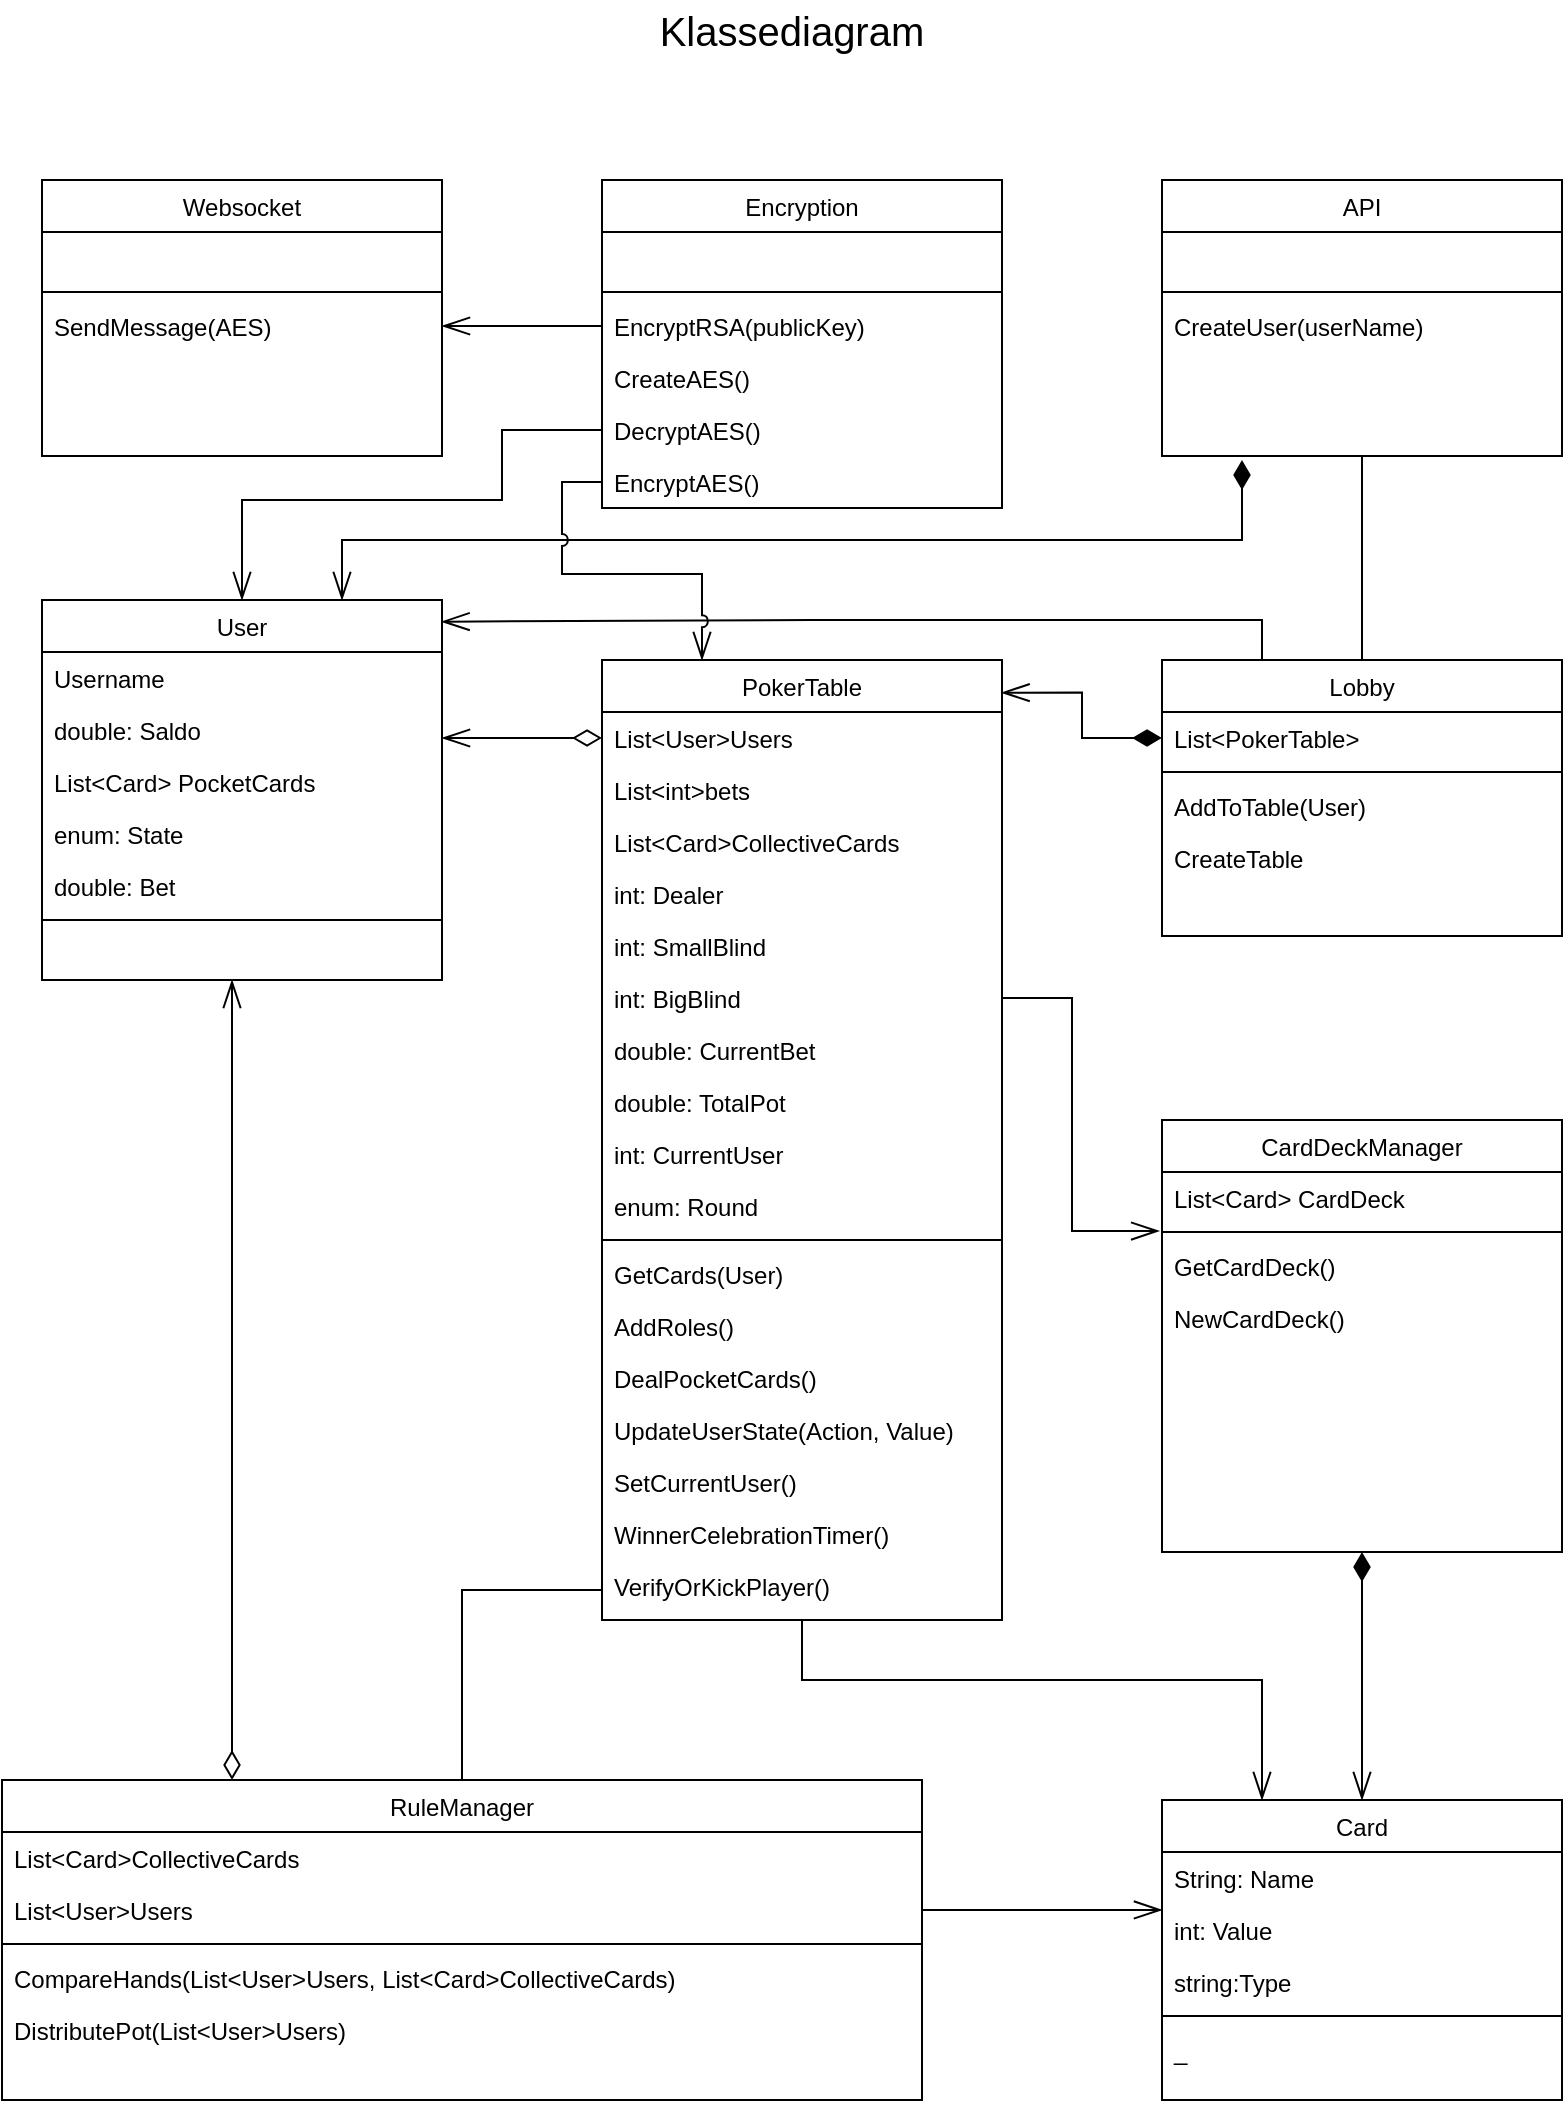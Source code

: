 <mxfile version="20.7.4" type="device"><diagram id="C5RBs43oDa-KdzZeNtuy" name="Page-1"><mxGraphModel dx="1194" dy="814" grid="1" gridSize="10" guides="1" tooltips="1" connect="1" arrows="1" fold="1" page="1" pageScale="1" pageWidth="827" pageHeight="1169" math="0" shadow="0"><root><mxCell id="WIyWlLk6GJQsqaUBKTNV-0"/><mxCell id="WIyWlLk6GJQsqaUBKTNV-1" parent="WIyWlLk6GJQsqaUBKTNV-0"/><mxCell id="g2CpuVn7bc5RLm2Ukf-G-10" style="edgeStyle=orthogonalEdgeStyle;rounded=0;orthogonalLoop=1;jettySize=auto;html=1;exitX=0.25;exitY=0;exitDx=0;exitDy=0;entryX=0.999;entryY=0.057;entryDx=0;entryDy=0;entryPerimeter=0;startArrow=none;startFill=0;endArrow=openThin;endFill=0;startSize=12;endSize=12;sourcePerimeterSpacing=12;targetPerimeterSpacing=12;" parent="WIyWlLk6GJQsqaUBKTNV-1" source="zkfFHV4jXpPFQw0GAbJ--0" target="WFrLbu0aOw9eVItHQ842-36" edge="1"><mxGeometry relative="1" as="geometry"/></mxCell><mxCell id="zkfFHV4jXpPFQw0GAbJ--0" value="Lobby" style="swimlane;fontStyle=0;align=center;verticalAlign=top;childLayout=stackLayout;horizontal=1;startSize=26;horizontalStack=0;resizeParent=1;resizeLast=0;collapsible=1;marginBottom=0;rounded=0;shadow=0;strokeWidth=1;" parent="WIyWlLk6GJQsqaUBKTNV-1" vertex="1"><mxGeometry x="600" y="370" width="200" height="138" as="geometry"><mxRectangle x="230" y="140" width="160" height="26" as="alternateBounds"/></mxGeometry></mxCell><mxCell id="WFrLbu0aOw9eVItHQ842-25" value="List&lt;PokerTable&gt;" style="text;align=left;verticalAlign=top;spacingLeft=4;spacingRight=4;overflow=hidden;rotatable=0;points=[[0,0.5],[1,0.5]];portConstraint=eastwest;" parent="zkfFHV4jXpPFQw0GAbJ--0" vertex="1"><mxGeometry y="26" width="200" height="26" as="geometry"/></mxCell><mxCell id="zkfFHV4jXpPFQw0GAbJ--4" value="" style="line;html=1;strokeWidth=1;align=left;verticalAlign=middle;spacingTop=-1;spacingLeft=3;spacingRight=3;rotatable=0;labelPosition=right;points=[];portConstraint=eastwest;" parent="zkfFHV4jXpPFQw0GAbJ--0" vertex="1"><mxGeometry y="52" width="200" height="8" as="geometry"/></mxCell><mxCell id="zkfFHV4jXpPFQw0GAbJ--5" value="AddToTable(User)" style="text;align=left;verticalAlign=top;spacingLeft=4;spacingRight=4;overflow=hidden;rotatable=0;points=[[0,0.5],[1,0.5]];portConstraint=eastwest;" parent="zkfFHV4jXpPFQw0GAbJ--0" vertex="1"><mxGeometry y="60" width="200" height="26" as="geometry"/></mxCell><mxCell id="WFrLbu0aOw9eVItHQ842-24" value="CreateTable" style="text;align=left;verticalAlign=top;spacingLeft=4;spacingRight=4;overflow=hidden;rotatable=0;points=[[0,0.5],[1,0.5]];portConstraint=eastwest;" parent="zkfFHV4jXpPFQw0GAbJ--0" vertex="1"><mxGeometry y="86" width="200" height="26" as="geometry"/></mxCell><mxCell id="zkfFHV4jXpPFQw0GAbJ--13" value="Encryption" style="swimlane;fontStyle=0;align=center;verticalAlign=top;childLayout=stackLayout;horizontal=1;startSize=26;horizontalStack=0;resizeParent=1;resizeLast=0;collapsible=1;marginBottom=0;rounded=0;shadow=0;strokeWidth=1;" parent="WIyWlLk6GJQsqaUBKTNV-1" vertex="1"><mxGeometry x="320" y="130" width="200" height="164" as="geometry"><mxRectangle x="340" y="380" width="170" height="26" as="alternateBounds"/></mxGeometry></mxCell><mxCell id="zkfFHV4jXpPFQw0GAbJ--14" value=" " style="text;align=left;verticalAlign=top;spacingLeft=4;spacingRight=4;overflow=hidden;rotatable=0;points=[[0,0.5],[1,0.5]];portConstraint=eastwest;" parent="zkfFHV4jXpPFQw0GAbJ--13" vertex="1"><mxGeometry y="26" width="200" height="26" as="geometry"/></mxCell><mxCell id="zkfFHV4jXpPFQw0GAbJ--15" value="" style="line;html=1;strokeWidth=1;align=left;verticalAlign=middle;spacingTop=-1;spacingLeft=3;spacingRight=3;rotatable=0;labelPosition=right;points=[];portConstraint=eastwest;" parent="zkfFHV4jXpPFQw0GAbJ--13" vertex="1"><mxGeometry y="52" width="200" height="8" as="geometry"/></mxCell><mxCell id="WFrLbu0aOw9eVItHQ842-3" value="EncryptRSA(publicKey)" style="text;align=left;verticalAlign=top;spacingLeft=4;spacingRight=4;overflow=hidden;rotatable=0;points=[[0,0.5],[1,0.5]];portConstraint=eastwest;" parent="zkfFHV4jXpPFQw0GAbJ--13" vertex="1"><mxGeometry y="60" width="200" height="26" as="geometry"/></mxCell><mxCell id="WFrLbu0aOw9eVItHQ842-13" value="CreateAES()" style="text;align=left;verticalAlign=top;spacingLeft=4;spacingRight=4;overflow=hidden;rotatable=0;points=[[0,0.5],[1,0.5]];portConstraint=eastwest;" parent="zkfFHV4jXpPFQw0GAbJ--13" vertex="1"><mxGeometry y="86" width="200" height="26" as="geometry"/></mxCell><mxCell id="WFrLbu0aOw9eVItHQ842-12" value="DecryptAES()" style="text;align=left;verticalAlign=top;spacingLeft=4;spacingRight=4;overflow=hidden;rotatable=0;points=[[0,0.5],[1,0.5]];portConstraint=eastwest;" parent="zkfFHV4jXpPFQw0GAbJ--13" vertex="1"><mxGeometry y="112" width="200" height="26" as="geometry"/></mxCell><mxCell id="WFrLbu0aOw9eVItHQ842-27" value="EncryptAES()" style="text;align=left;verticalAlign=top;spacingLeft=4;spacingRight=4;overflow=hidden;rotatable=0;points=[[0,0.5],[1,0.5]];portConstraint=eastwest;" parent="zkfFHV4jXpPFQw0GAbJ--13" vertex="1"><mxGeometry y="138" width="200" height="26" as="geometry"/></mxCell><mxCell id="zkfFHV4jXpPFQw0GAbJ--17" value="Card" style="swimlane;fontStyle=0;align=center;verticalAlign=top;childLayout=stackLayout;horizontal=1;startSize=26;horizontalStack=0;resizeParent=1;resizeLast=0;collapsible=1;marginBottom=0;rounded=0;shadow=0;strokeWidth=1;" parent="WIyWlLk6GJQsqaUBKTNV-1" vertex="1"><mxGeometry x="600" y="940" width="200" height="150" as="geometry"><mxRectangle x="550" y="140" width="160" height="26" as="alternateBounds"/></mxGeometry></mxCell><mxCell id="zkfFHV4jXpPFQw0GAbJ--18" value="String: Name" style="text;align=left;verticalAlign=top;spacingLeft=4;spacingRight=4;overflow=hidden;rotatable=0;points=[[0,0.5],[1,0.5]];portConstraint=eastwest;" parent="zkfFHV4jXpPFQw0GAbJ--17" vertex="1"><mxGeometry y="26" width="200" height="26" as="geometry"/></mxCell><mxCell id="zkfFHV4jXpPFQw0GAbJ--19" value="int: Value" style="text;align=left;verticalAlign=top;spacingLeft=4;spacingRight=4;overflow=hidden;rotatable=0;points=[[0,0.5],[1,0.5]];portConstraint=eastwest;rounded=0;shadow=0;html=0;" parent="zkfFHV4jXpPFQw0GAbJ--17" vertex="1"><mxGeometry y="52" width="200" height="26" as="geometry"/></mxCell><mxCell id="zkfFHV4jXpPFQw0GAbJ--20" value="string:Type" style="text;align=left;verticalAlign=top;spacingLeft=4;spacingRight=4;overflow=hidden;rotatable=0;points=[[0,0.5],[1,0.5]];portConstraint=eastwest;rounded=0;shadow=0;html=0;" parent="zkfFHV4jXpPFQw0GAbJ--17" vertex="1"><mxGeometry y="78" width="200" height="26" as="geometry"/></mxCell><mxCell id="zkfFHV4jXpPFQw0GAbJ--23" value="" style="line;html=1;strokeWidth=1;align=left;verticalAlign=middle;spacingTop=-1;spacingLeft=3;spacingRight=3;rotatable=0;labelPosition=right;points=[];portConstraint=eastwest;" parent="zkfFHV4jXpPFQw0GAbJ--17" vertex="1"><mxGeometry y="104" width="200" height="8" as="geometry"/></mxCell><mxCell id="zkfFHV4jXpPFQw0GAbJ--25" value="_" style="text;align=left;verticalAlign=top;spacingLeft=4;spacingRight=4;overflow=hidden;rotatable=0;points=[[0,0.5],[1,0.5]];portConstraint=eastwest;" parent="zkfFHV4jXpPFQw0GAbJ--17" vertex="1"><mxGeometry y="112" width="200" height="26" as="geometry"/></mxCell><mxCell id="g2CpuVn7bc5RLm2Ukf-G-5" style="edgeStyle=orthogonalEdgeStyle;rounded=0;orthogonalLoop=1;jettySize=auto;html=1;entryX=0.5;entryY=0;entryDx=0;entryDy=0;startArrow=diamondThin;startFill=1;endArrow=openThin;endFill=0;startSize=12;endSize=12;sourcePerimeterSpacing=12;targetPerimeterSpacing=12;exitX=0.5;exitY=1;exitDx=0;exitDy=0;" parent="WIyWlLk6GJQsqaUBKTNV-1" source="WFrLbu0aOw9eVItHQ842-4" target="zkfFHV4jXpPFQw0GAbJ--17" edge="1"><mxGeometry relative="1" as="geometry"/></mxCell><mxCell id="WFrLbu0aOw9eVItHQ842-4" value="CardDeckManager" style="swimlane;fontStyle=0;align=center;verticalAlign=top;childLayout=stackLayout;horizontal=1;startSize=26;horizontalStack=0;resizeParent=1;resizeLast=0;collapsible=1;marginBottom=0;rounded=0;shadow=0;strokeWidth=1;" parent="WIyWlLk6GJQsqaUBKTNV-1" vertex="1"><mxGeometry x="600" y="600" width="200" height="216" as="geometry"><mxRectangle x="550" y="140" width="160" height="26" as="alternateBounds"/></mxGeometry></mxCell><mxCell id="WFrLbu0aOw9eVItHQ842-5" value="List&lt;Card&gt; CardDeck" style="text;align=left;verticalAlign=top;spacingLeft=4;spacingRight=4;overflow=hidden;rotatable=0;points=[[0,0.5],[1,0.5]];portConstraint=eastwest;" parent="WFrLbu0aOw9eVItHQ842-4" vertex="1"><mxGeometry y="26" width="200" height="26" as="geometry"/></mxCell><mxCell id="WFrLbu0aOw9eVItHQ842-10" value="" style="line;html=1;strokeWidth=1;align=left;verticalAlign=middle;spacingTop=-1;spacingLeft=3;spacingRight=3;rotatable=0;labelPosition=right;points=[];portConstraint=eastwest;" parent="WFrLbu0aOw9eVItHQ842-4" vertex="1"><mxGeometry y="52" width="200" height="8" as="geometry"/></mxCell><mxCell id="WFrLbu0aOw9eVItHQ842-11" value="GetCardDeck()" style="text;align=left;verticalAlign=top;spacingLeft=4;spacingRight=4;overflow=hidden;rotatable=0;points=[[0,0.5],[1,0.5]];portConstraint=eastwest;" parent="WFrLbu0aOw9eVItHQ842-4" vertex="1"><mxGeometry y="60" width="200" height="26" as="geometry"/></mxCell><mxCell id="WFrLbu0aOw9eVItHQ842-26" value="NewCardDeck()" style="text;align=left;verticalAlign=top;spacingLeft=4;spacingRight=4;overflow=hidden;rotatable=0;points=[[0,0.5],[1,0.5]];portConstraint=eastwest;" parent="WFrLbu0aOw9eVItHQ842-4" vertex="1"><mxGeometry y="86" width="200" height="26" as="geometry"/></mxCell><mxCell id="g2CpuVn7bc5RLm2Ukf-G-0" style="edgeStyle=orthogonalEdgeStyle;rounded=0;orthogonalLoop=1;jettySize=auto;html=1;entryX=0.5;entryY=0;entryDx=0;entryDy=0;endArrow=none;endFill=0;" parent="WIyWlLk6GJQsqaUBKTNV-1" source="WFrLbu0aOw9eVItHQ842-14" target="zkfFHV4jXpPFQw0GAbJ--0" edge="1"><mxGeometry relative="1" as="geometry"/></mxCell><mxCell id="g2CpuVn7bc5RLm2Ukf-G-9" style="edgeStyle=orthogonalEdgeStyle;rounded=0;orthogonalLoop=1;jettySize=auto;html=1;entryX=0.75;entryY=0;entryDx=0;entryDy=0;startArrow=diamondThin;startFill=1;endArrow=openThin;endFill=0;startSize=12;endSize=12;sourcePerimeterSpacing=12;targetPerimeterSpacing=12;" parent="WIyWlLk6GJQsqaUBKTNV-1" target="WFrLbu0aOw9eVItHQ842-36" edge="1"><mxGeometry relative="1" as="geometry"><mxPoint x="640" y="270" as="sourcePoint"/><Array as="points"><mxPoint x="640" y="310"/><mxPoint x="190" y="310"/></Array></mxGeometry></mxCell><mxCell id="WFrLbu0aOw9eVItHQ842-14" value="API" style="swimlane;fontStyle=0;align=center;verticalAlign=top;childLayout=stackLayout;horizontal=1;startSize=26;horizontalStack=0;resizeParent=1;resizeLast=0;collapsible=1;marginBottom=0;rounded=0;shadow=0;strokeWidth=1;" parent="WIyWlLk6GJQsqaUBKTNV-1" vertex="1"><mxGeometry x="600" y="130" width="200" height="138" as="geometry"><mxRectangle x="340" y="380" width="170" height="26" as="alternateBounds"/></mxGeometry></mxCell><mxCell id="WFrLbu0aOw9eVItHQ842-15" value=" " style="text;align=left;verticalAlign=top;spacingLeft=4;spacingRight=4;overflow=hidden;rotatable=0;points=[[0,0.5],[1,0.5]];portConstraint=eastwest;" parent="WFrLbu0aOw9eVItHQ842-14" vertex="1"><mxGeometry y="26" width="200" height="26" as="geometry"/></mxCell><mxCell id="WFrLbu0aOw9eVItHQ842-16" value="" style="line;html=1;strokeWidth=1;align=left;verticalAlign=middle;spacingTop=-1;spacingLeft=3;spacingRight=3;rotatable=0;labelPosition=right;points=[];portConstraint=eastwest;" parent="WFrLbu0aOw9eVItHQ842-14" vertex="1"><mxGeometry y="52" width="200" height="8" as="geometry"/></mxCell><mxCell id="WFrLbu0aOw9eVItHQ842-17" value="CreateUser(userName)" style="text;align=left;verticalAlign=top;spacingLeft=4;spacingRight=4;overflow=hidden;rotatable=0;points=[[0,0.5],[1,0.5]];portConstraint=eastwest;" parent="WFrLbu0aOw9eVItHQ842-14" vertex="1"><mxGeometry y="60" width="200" height="26" as="geometry"/></mxCell><mxCell id="WFrLbu0aOw9eVItHQ842-20" value="PokerTable" style="swimlane;fontStyle=0;align=center;verticalAlign=top;childLayout=stackLayout;horizontal=1;startSize=26;horizontalStack=0;resizeParent=1;resizeLast=0;collapsible=1;marginBottom=0;rounded=0;shadow=0;strokeWidth=1;" parent="WIyWlLk6GJQsqaUBKTNV-1" vertex="1"><mxGeometry x="320" y="370" width="200" height="480" as="geometry"><mxRectangle x="230" y="140" width="160" height="26" as="alternateBounds"/></mxGeometry></mxCell><mxCell id="WFrLbu0aOw9eVItHQ842-43" value="List&lt;User&gt;Users" style="text;align=left;verticalAlign=top;spacingLeft=4;spacingRight=4;overflow=hidden;rotatable=0;points=[[0,0.5],[1,0.5]];portConstraint=eastwest;" parent="WFrLbu0aOw9eVItHQ842-20" vertex="1"><mxGeometry y="26" width="200" height="26" as="geometry"/></mxCell><mxCell id="WFrLbu0aOw9eVItHQ842-48" value="List&lt;int&gt;bets" style="text;align=left;verticalAlign=top;spacingLeft=4;spacingRight=4;overflow=hidden;rotatable=0;points=[[0,0.5],[1,0.5]];portConstraint=eastwest;" parent="WFrLbu0aOw9eVItHQ842-20" vertex="1"><mxGeometry y="52" width="200" height="26" as="geometry"/></mxCell><mxCell id="yhYtkNrn_32uBkW9VBf4-6" value="List&lt;Card&gt;CollectiveCards" style="text;align=left;verticalAlign=top;spacingLeft=4;spacingRight=4;overflow=hidden;rotatable=0;points=[[0,0.5],[1,0.5]];portConstraint=eastwest;" parent="WFrLbu0aOw9eVItHQ842-20" vertex="1"><mxGeometry y="78" width="200" height="26" as="geometry"/></mxCell><mxCell id="WFrLbu0aOw9eVItHQ842-44" value="int: Dealer " style="text;align=left;verticalAlign=top;spacingLeft=4;spacingRight=4;overflow=hidden;rotatable=0;points=[[0,0.5],[1,0.5]];portConstraint=eastwest;" parent="WFrLbu0aOw9eVItHQ842-20" vertex="1"><mxGeometry y="104" width="200" height="26" as="geometry"/></mxCell><mxCell id="WFrLbu0aOw9eVItHQ842-45" value="int: SmallBlind" style="text;align=left;verticalAlign=top;spacingLeft=4;spacingRight=4;overflow=hidden;rotatable=0;points=[[0,0.5],[1,0.5]];portConstraint=eastwest;" parent="WFrLbu0aOw9eVItHQ842-20" vertex="1"><mxGeometry y="130" width="200" height="26" as="geometry"/></mxCell><mxCell id="WFrLbu0aOw9eVItHQ842-46" value="int: BigBlind" style="text;align=left;verticalAlign=top;spacingLeft=4;spacingRight=4;overflow=hidden;rotatable=0;points=[[0,0.5],[1,0.5]];portConstraint=eastwest;" parent="WFrLbu0aOw9eVItHQ842-20" vertex="1"><mxGeometry y="156" width="200" height="26" as="geometry"/></mxCell><mxCell id="yhYtkNrn_32uBkW9VBf4-2" value="double: CurrentBet" style="text;align=left;verticalAlign=top;spacingLeft=4;spacingRight=4;overflow=hidden;rotatable=0;points=[[0,0.5],[1,0.5]];portConstraint=eastwest;" parent="WFrLbu0aOw9eVItHQ842-20" vertex="1"><mxGeometry y="182" width="200" height="26" as="geometry"/></mxCell><mxCell id="RgYvJ4ODF3j2oK7oiL2H-4" value="double: TotalPot" style="text;align=left;verticalAlign=top;spacingLeft=4;spacingRight=4;overflow=hidden;rotatable=0;points=[[0,0.5],[1,0.5]];portConstraint=eastwest;" parent="WFrLbu0aOw9eVItHQ842-20" vertex="1"><mxGeometry y="208" width="200" height="26" as="geometry"/></mxCell><mxCell id="yhYtkNrn_32uBkW9VBf4-3" value="int: CurrentUser" style="text;align=left;verticalAlign=top;spacingLeft=4;spacingRight=4;overflow=hidden;rotatable=0;points=[[0,0.5],[1,0.5]];portConstraint=eastwest;" parent="WFrLbu0aOw9eVItHQ842-20" vertex="1"><mxGeometry y="234" width="200" height="26" as="geometry"/></mxCell><mxCell id="yhYtkNrn_32uBkW9VBf4-7" value="enum: Round" style="text;align=left;verticalAlign=top;spacingLeft=4;spacingRight=4;overflow=hidden;rotatable=0;points=[[0,0.5],[1,0.5]];portConstraint=eastwest;" parent="WFrLbu0aOw9eVItHQ842-20" vertex="1"><mxGeometry y="260" width="200" height="26" as="geometry"/></mxCell><mxCell id="WFrLbu0aOw9eVItHQ842-22" value="" style="line;html=1;strokeWidth=1;align=left;verticalAlign=middle;spacingTop=-1;spacingLeft=3;spacingRight=3;rotatable=0;labelPosition=right;points=[];portConstraint=eastwest;" parent="WFrLbu0aOw9eVItHQ842-20" vertex="1"><mxGeometry y="286" width="200" height="8" as="geometry"/></mxCell><mxCell id="WFrLbu0aOw9eVItHQ842-23" value="GetCards(User)" style="text;align=left;verticalAlign=top;spacingLeft=4;spacingRight=4;overflow=hidden;rotatable=0;points=[[0,0.5],[1,0.5]];portConstraint=eastwest;" parent="WFrLbu0aOw9eVItHQ842-20" vertex="1"><mxGeometry y="294" width="200" height="26" as="geometry"/></mxCell><mxCell id="WFrLbu0aOw9eVItHQ842-28" value="AddRoles()" style="text;align=left;verticalAlign=top;spacingLeft=4;spacingRight=4;overflow=hidden;rotatable=0;points=[[0,0.5],[1,0.5]];portConstraint=eastwest;" parent="WFrLbu0aOw9eVItHQ842-20" vertex="1"><mxGeometry y="320" width="200" height="26" as="geometry"/></mxCell><mxCell id="WFrLbu0aOw9eVItHQ842-29" value="DealPocketCards()" style="text;align=left;verticalAlign=top;spacingLeft=4;spacingRight=4;overflow=hidden;rotatable=0;points=[[0,0.5],[1,0.5]];portConstraint=eastwest;" parent="WFrLbu0aOw9eVItHQ842-20" vertex="1"><mxGeometry y="346" width="200" height="26" as="geometry"/></mxCell><mxCell id="yhYtkNrn_32uBkW9VBf4-0" value="UpdateUserState(Action, Value)" style="text;align=left;verticalAlign=top;spacingLeft=4;spacingRight=4;overflow=hidden;rotatable=0;points=[[0,0.5],[1,0.5]];portConstraint=eastwest;" parent="WFrLbu0aOw9eVItHQ842-20" vertex="1"><mxGeometry y="372" width="200" height="26" as="geometry"/></mxCell><mxCell id="yhYtkNrn_32uBkW9VBf4-4" value="SetCurrentUser()" style="text;align=left;verticalAlign=top;spacingLeft=4;spacingRight=4;overflow=hidden;rotatable=0;points=[[0,0.5],[1,0.5]];portConstraint=eastwest;" parent="WFrLbu0aOw9eVItHQ842-20" vertex="1"><mxGeometry y="398" width="200" height="26" as="geometry"/></mxCell><mxCell id="RgYvJ4ODF3j2oK7oiL2H-8" value="WinnerCelebrationTimer()" style="text;align=left;verticalAlign=top;spacingLeft=4;spacingRight=4;overflow=hidden;rotatable=0;points=[[0,0.5],[1,0.5]];portConstraint=eastwest;" parent="WFrLbu0aOw9eVItHQ842-20" vertex="1"><mxGeometry y="424" width="200" height="26" as="geometry"/></mxCell><mxCell id="RgYvJ4ODF3j2oK7oiL2H-7" value="VerifyOrKickPlayer()" style="text;align=left;verticalAlign=top;spacingLeft=4;spacingRight=4;overflow=hidden;rotatable=0;points=[[0,0.5],[1,0.5]];portConstraint=eastwest;" parent="WFrLbu0aOw9eVItHQ842-20" vertex="1"><mxGeometry y="450" width="200" height="30" as="geometry"/></mxCell><mxCell id="g2CpuVn7bc5RLm2Ukf-G-13" style="edgeStyle=orthogonalEdgeStyle;rounded=0;orthogonalLoop=1;jettySize=auto;html=1;exitX=0.25;exitY=0;exitDx=0;exitDy=0;entryX=0.475;entryY=1;entryDx=0;entryDy=0;entryPerimeter=0;startArrow=diamondThin;startFill=0;endArrow=openThin;endFill=0;startSize=12;endSize=12;sourcePerimeterSpacing=12;targetPerimeterSpacing=12;" parent="WIyWlLk6GJQsqaUBKTNV-1" source="WFrLbu0aOw9eVItHQ842-30" target="WFrLbu0aOw9eVItHQ842-41" edge="1"><mxGeometry relative="1" as="geometry"/></mxCell><mxCell id="WFrLbu0aOw9eVItHQ842-30" value="RuleManager" style="swimlane;fontStyle=0;align=center;verticalAlign=top;childLayout=stackLayout;horizontal=1;startSize=26;horizontalStack=0;resizeParent=1;resizeLast=0;collapsible=1;marginBottom=0;rounded=0;shadow=0;strokeWidth=1;" parent="WIyWlLk6GJQsqaUBKTNV-1" vertex="1"><mxGeometry x="20" y="930" width="460" height="160" as="geometry"><mxRectangle x="550" y="140" width="160" height="26" as="alternateBounds"/></mxGeometry></mxCell><mxCell id="WFrLbu0aOw9eVItHQ842-31" value="List&lt;Card&gt;CollectiveCards" style="text;align=left;verticalAlign=top;spacingLeft=4;spacingRight=4;overflow=hidden;rotatable=0;points=[[0,0.5],[1,0.5]];portConstraint=eastwest;" parent="WFrLbu0aOw9eVItHQ842-30" vertex="1"><mxGeometry y="26" width="460" height="26" as="geometry"/></mxCell><mxCell id="WFrLbu0aOw9eVItHQ842-35" value="List&lt;User&gt;Users" style="text;align=left;verticalAlign=top;spacingLeft=4;spacingRight=4;overflow=hidden;rotatable=0;points=[[0,0.5],[1,0.5]];portConstraint=eastwest;" parent="WFrLbu0aOw9eVItHQ842-30" vertex="1"><mxGeometry y="52" width="460" height="26" as="geometry"/></mxCell><mxCell id="WFrLbu0aOw9eVItHQ842-32" value="" style="line;html=1;strokeWidth=1;align=left;verticalAlign=middle;spacingTop=-1;spacingLeft=3;spacingRight=3;rotatable=0;labelPosition=right;points=[];portConstraint=eastwest;" parent="WFrLbu0aOw9eVItHQ842-30" vertex="1"><mxGeometry y="78" width="460" height="8" as="geometry"/></mxCell><mxCell id="WFrLbu0aOw9eVItHQ842-33" value="CompareHands(List&lt;User&gt;Users, List&lt;Card&gt;CollectiveCards)" style="text;align=left;verticalAlign=top;spacingLeft=4;spacingRight=4;overflow=hidden;rotatable=0;points=[[0,0.5],[1,0.5]];portConstraint=eastwest;" parent="WFrLbu0aOw9eVItHQ842-30" vertex="1"><mxGeometry y="86" width="460" height="26" as="geometry"/></mxCell><mxCell id="RgYvJ4ODF3j2oK7oiL2H-5" value="DistributePot(List&lt;User&gt;Users)" style="text;align=left;verticalAlign=top;spacingLeft=4;spacingRight=4;overflow=hidden;rotatable=0;points=[[0,0.5],[1,0.5]];portConstraint=eastwest;" parent="WFrLbu0aOw9eVItHQ842-30" vertex="1"><mxGeometry y="112" width="460" height="26" as="geometry"/></mxCell><mxCell id="WFrLbu0aOw9eVItHQ842-36" value="User" style="swimlane;fontStyle=0;align=center;verticalAlign=top;childLayout=stackLayout;horizontal=1;startSize=26;horizontalStack=0;resizeParent=1;resizeLast=0;collapsible=1;marginBottom=0;rounded=0;shadow=0;strokeWidth=1;" parent="WIyWlLk6GJQsqaUBKTNV-1" vertex="1"><mxGeometry x="40" y="340" width="200" height="190" as="geometry"><mxRectangle x="340" y="380" width="170" height="26" as="alternateBounds"/></mxGeometry></mxCell><mxCell id="WFrLbu0aOw9eVItHQ842-37" value="Username" style="text;align=left;verticalAlign=top;spacingLeft=4;spacingRight=4;overflow=hidden;rotatable=0;points=[[0,0.5],[1,0.5]];portConstraint=eastwest;" parent="WFrLbu0aOw9eVItHQ842-36" vertex="1"><mxGeometry y="26" width="200" height="26" as="geometry"/></mxCell><mxCell id="WFrLbu0aOw9eVItHQ842-40" value="double: Saldo" style="text;align=left;verticalAlign=top;spacingLeft=4;spacingRight=4;overflow=hidden;rotatable=0;points=[[0,0.5],[1,0.5]];portConstraint=eastwest;" parent="WFrLbu0aOw9eVItHQ842-36" vertex="1"><mxGeometry y="52" width="200" height="26" as="geometry"/></mxCell><mxCell id="WFrLbu0aOw9eVItHQ842-42" value="List&lt;Card&gt; PocketCards" style="text;align=left;verticalAlign=top;spacingLeft=4;spacingRight=4;overflow=hidden;rotatable=0;points=[[0,0.5],[1,0.5]];portConstraint=eastwest;" parent="WFrLbu0aOw9eVItHQ842-36" vertex="1"><mxGeometry y="78" width="200" height="26" as="geometry"/></mxCell><mxCell id="WFrLbu0aOw9eVItHQ842-47" value="enum: State" style="text;align=left;verticalAlign=top;spacingLeft=4;spacingRight=4;overflow=hidden;rotatable=0;points=[[0,0.5],[1,0.5]];portConstraint=eastwest;" parent="WFrLbu0aOw9eVItHQ842-36" vertex="1"><mxGeometry y="104" width="200" height="26" as="geometry"/></mxCell><mxCell id="WFrLbu0aOw9eVItHQ842-49" value="double: Bet" style="text;align=left;verticalAlign=top;spacingLeft=4;spacingRight=4;overflow=hidden;rotatable=0;points=[[0,0.5],[1,0.5]];portConstraint=eastwest;" parent="WFrLbu0aOw9eVItHQ842-36" vertex="1"><mxGeometry y="130" width="200" height="26" as="geometry"/></mxCell><mxCell id="WFrLbu0aOw9eVItHQ842-38" value="" style="line;html=1;strokeWidth=1;align=left;verticalAlign=middle;spacingTop=-1;spacingLeft=3;spacingRight=3;rotatable=0;labelPosition=right;points=[];portConstraint=eastwest;" parent="WFrLbu0aOw9eVItHQ842-36" vertex="1"><mxGeometry y="156" width="200" height="8" as="geometry"/></mxCell><mxCell id="WFrLbu0aOw9eVItHQ842-41" value=" " style="text;align=left;verticalAlign=top;spacingLeft=4;spacingRight=4;overflow=hidden;rotatable=0;points=[[0,0.5],[1,0.5]];portConstraint=eastwest;" parent="WFrLbu0aOw9eVItHQ842-36" vertex="1"><mxGeometry y="164" width="200" height="26" as="geometry"/></mxCell><mxCell id="RgYvJ4ODF3j2oK7oiL2H-0" value="Websocket" style="swimlane;fontStyle=0;align=center;verticalAlign=top;childLayout=stackLayout;horizontal=1;startSize=26;horizontalStack=0;resizeParent=1;resizeLast=0;collapsible=1;marginBottom=0;rounded=0;shadow=0;strokeWidth=1;" parent="WIyWlLk6GJQsqaUBKTNV-1" vertex="1"><mxGeometry x="40" y="130" width="200" height="138" as="geometry"><mxRectangle x="340" y="380" width="170" height="26" as="alternateBounds"/></mxGeometry></mxCell><mxCell id="RgYvJ4ODF3j2oK7oiL2H-1" value=" " style="text;align=left;verticalAlign=top;spacingLeft=4;spacingRight=4;overflow=hidden;rotatable=0;points=[[0,0.5],[1,0.5]];portConstraint=eastwest;" parent="RgYvJ4ODF3j2oK7oiL2H-0" vertex="1"><mxGeometry y="26" width="200" height="26" as="geometry"/></mxCell><mxCell id="RgYvJ4ODF3j2oK7oiL2H-2" value="" style="line;html=1;strokeWidth=1;align=left;verticalAlign=middle;spacingTop=-1;spacingLeft=3;spacingRight=3;rotatable=0;labelPosition=right;points=[];portConstraint=eastwest;" parent="RgYvJ4ODF3j2oK7oiL2H-0" vertex="1"><mxGeometry y="52" width="200" height="8" as="geometry"/></mxCell><mxCell id="g2CpuVn7bc5RLm2Ukf-G-18" value="SendMessage(AES)" style="text;align=left;verticalAlign=top;spacingLeft=4;spacingRight=4;overflow=hidden;rotatable=0;points=[[0,0.5],[1,0.5]];portConstraint=eastwest;" parent="RgYvJ4ODF3j2oK7oiL2H-0" vertex="1"><mxGeometry y="60" width="200" height="26" as="geometry"/></mxCell><mxCell id="g2CpuVn7bc5RLm2Ukf-G-1" style="edgeStyle=orthogonalEdgeStyle;rounded=0;orthogonalLoop=1;jettySize=auto;html=1;entryX=0.999;entryY=0.034;entryDx=0;entryDy=0;entryPerimeter=0;endArrow=openThin;endFill=0;endSize=12;startArrow=diamondThin;startFill=1;targetPerimeterSpacing=12;sourcePerimeterSpacing=12;startSize=12;exitX=0;exitY=0.5;exitDx=0;exitDy=0;" parent="WIyWlLk6GJQsqaUBKTNV-1" source="WFrLbu0aOw9eVItHQ842-25" target="WFrLbu0aOw9eVItHQ842-20" edge="1"><mxGeometry relative="1" as="geometry"/></mxCell><mxCell id="g2CpuVn7bc5RLm2Ukf-G-3" style="edgeStyle=orthogonalEdgeStyle;rounded=0;orthogonalLoop=1;jettySize=auto;html=1;entryX=-0.007;entryY=1.136;entryDx=0;entryDy=0;entryPerimeter=0;startArrow=none;startFill=0;endArrow=openThin;endFill=0;startSize=12;endSize=12;sourcePerimeterSpacing=12;targetPerimeterSpacing=12;exitX=1;exitY=0.5;exitDx=0;exitDy=0;" parent="WIyWlLk6GJQsqaUBKTNV-1" source="WFrLbu0aOw9eVItHQ842-46" target="WFrLbu0aOw9eVItHQ842-5" edge="1"><mxGeometry relative="1" as="geometry"/></mxCell><mxCell id="g2CpuVn7bc5RLm2Ukf-G-6" style="edgeStyle=orthogonalEdgeStyle;rounded=0;orthogonalLoop=1;jettySize=auto;html=1;startArrow=none;startFill=0;endArrow=none;endFill=0;startSize=12;endSize=12;sourcePerimeterSpacing=12;targetPerimeterSpacing=12;entryX=0.5;entryY=0;entryDx=0;entryDy=0;exitX=0;exitY=0.5;exitDx=0;exitDy=0;" parent="WIyWlLk6GJQsqaUBKTNV-1" source="RgYvJ4ODF3j2oK7oiL2H-7" target="WFrLbu0aOw9eVItHQ842-30" edge="1"><mxGeometry relative="1" as="geometry"/></mxCell><mxCell id="g2CpuVn7bc5RLm2Ukf-G-8" style="edgeStyle=orthogonalEdgeStyle;rounded=0;orthogonalLoop=1;jettySize=auto;html=1;entryX=1;entryY=0.5;entryDx=0;entryDy=0;startArrow=none;startFill=0;endArrow=openThin;endFill=0;startSize=12;endSize=12;sourcePerimeterSpacing=12;targetPerimeterSpacing=12;exitX=0;exitY=0.5;exitDx=0;exitDy=0;" parent="WIyWlLk6GJQsqaUBKTNV-1" source="WFrLbu0aOw9eVItHQ842-3" edge="1"><mxGeometry relative="1" as="geometry"><mxPoint x="240" y="203" as="targetPoint"/></mxGeometry></mxCell><mxCell id="g2CpuVn7bc5RLm2Ukf-G-11" style="edgeStyle=orthogonalEdgeStyle;rounded=0;orthogonalLoop=1;jettySize=auto;html=1;entryX=0.25;entryY=0;entryDx=0;entryDy=0;startArrow=none;startFill=0;endArrow=openThin;endFill=0;startSize=12;endSize=12;sourcePerimeterSpacing=12;targetPerimeterSpacing=12;" parent="WIyWlLk6GJQsqaUBKTNV-1" target="zkfFHV4jXpPFQw0GAbJ--17" edge="1"><mxGeometry relative="1" as="geometry"><mxPoint x="420" y="850" as="sourcePoint"/><Array as="points"><mxPoint x="420" y="880"/><mxPoint x="650" y="880"/></Array></mxGeometry></mxCell><mxCell id="g2CpuVn7bc5RLm2Ukf-G-12" style="edgeStyle=orthogonalEdgeStyle;rounded=0;orthogonalLoop=1;jettySize=auto;html=1;entryX=0;entryY=0.115;entryDx=0;entryDy=0;entryPerimeter=0;startArrow=none;startFill=0;endArrow=openThin;endFill=0;startSize=12;endSize=12;sourcePerimeterSpacing=12;targetPerimeterSpacing=12;exitX=1;exitY=0.5;exitDx=0;exitDy=0;" parent="WIyWlLk6GJQsqaUBKTNV-1" source="WFrLbu0aOw9eVItHQ842-35" target="zkfFHV4jXpPFQw0GAbJ--19" edge="1"><mxGeometry relative="1" as="geometry"/></mxCell><mxCell id="g2CpuVn7bc5RLm2Ukf-G-14" style="edgeStyle=orthogonalEdgeStyle;rounded=0;orthogonalLoop=1;jettySize=auto;html=1;startArrow=diamondThin;startFill=0;endArrow=openThin;endFill=0;startSize=12;endSize=12;sourcePerimeterSpacing=12;targetPerimeterSpacing=12;exitX=0;exitY=0.5;exitDx=0;exitDy=0;" parent="WIyWlLk6GJQsqaUBKTNV-1" source="WFrLbu0aOw9eVItHQ842-43" edge="1"><mxGeometry relative="1" as="geometry"><mxPoint x="240" y="409" as="targetPoint"/></mxGeometry></mxCell><mxCell id="g2CpuVn7bc5RLm2Ukf-G-15" style="edgeStyle=orthogonalEdgeStyle;rounded=0;orthogonalLoop=1;jettySize=auto;html=1;entryX=0.25;entryY=0;entryDx=0;entryDy=0;startArrow=none;startFill=0;endArrow=openThin;endFill=0;startSize=12;endSize=12;sourcePerimeterSpacing=12;targetPerimeterSpacing=12;exitX=0;exitY=0.5;exitDx=0;exitDy=0;jumpStyle=arc;" parent="WIyWlLk6GJQsqaUBKTNV-1" source="WFrLbu0aOw9eVItHQ842-27" target="WFrLbu0aOw9eVItHQ842-20" edge="1"><mxGeometry relative="1" as="geometry"/></mxCell><mxCell id="g2CpuVn7bc5RLm2Ukf-G-16" style="edgeStyle=orthogonalEdgeStyle;rounded=0;orthogonalLoop=1;jettySize=auto;html=1;exitX=0;exitY=0.5;exitDx=0;exitDy=0;entryX=0.5;entryY=0;entryDx=0;entryDy=0;startArrow=none;startFill=0;endArrow=openThin;endFill=0;startSize=12;endSize=12;sourcePerimeterSpacing=12;targetPerimeterSpacing=12;" parent="WIyWlLk6GJQsqaUBKTNV-1" source="WFrLbu0aOw9eVItHQ842-12" target="WFrLbu0aOw9eVItHQ842-36" edge="1"><mxGeometry relative="1" as="geometry"><Array as="points"><mxPoint x="270" y="255"/><mxPoint x="270" y="290"/><mxPoint x="140" y="290"/></Array></mxGeometry></mxCell><mxCell id="g2CpuVn7bc5RLm2Ukf-G-17" value="&lt;font style=&quot;font-size: 20px;&quot;&gt;Klassediagram&lt;/font&gt;" style="text;html=1;strokeColor=none;fillColor=none;align=center;verticalAlign=middle;whiteSpace=wrap;rounded=0;" parent="WIyWlLk6GJQsqaUBKTNV-1" vertex="1"><mxGeometry x="180" y="40" width="470" height="30" as="geometry"/></mxCell></root></mxGraphModel></diagram></mxfile>
